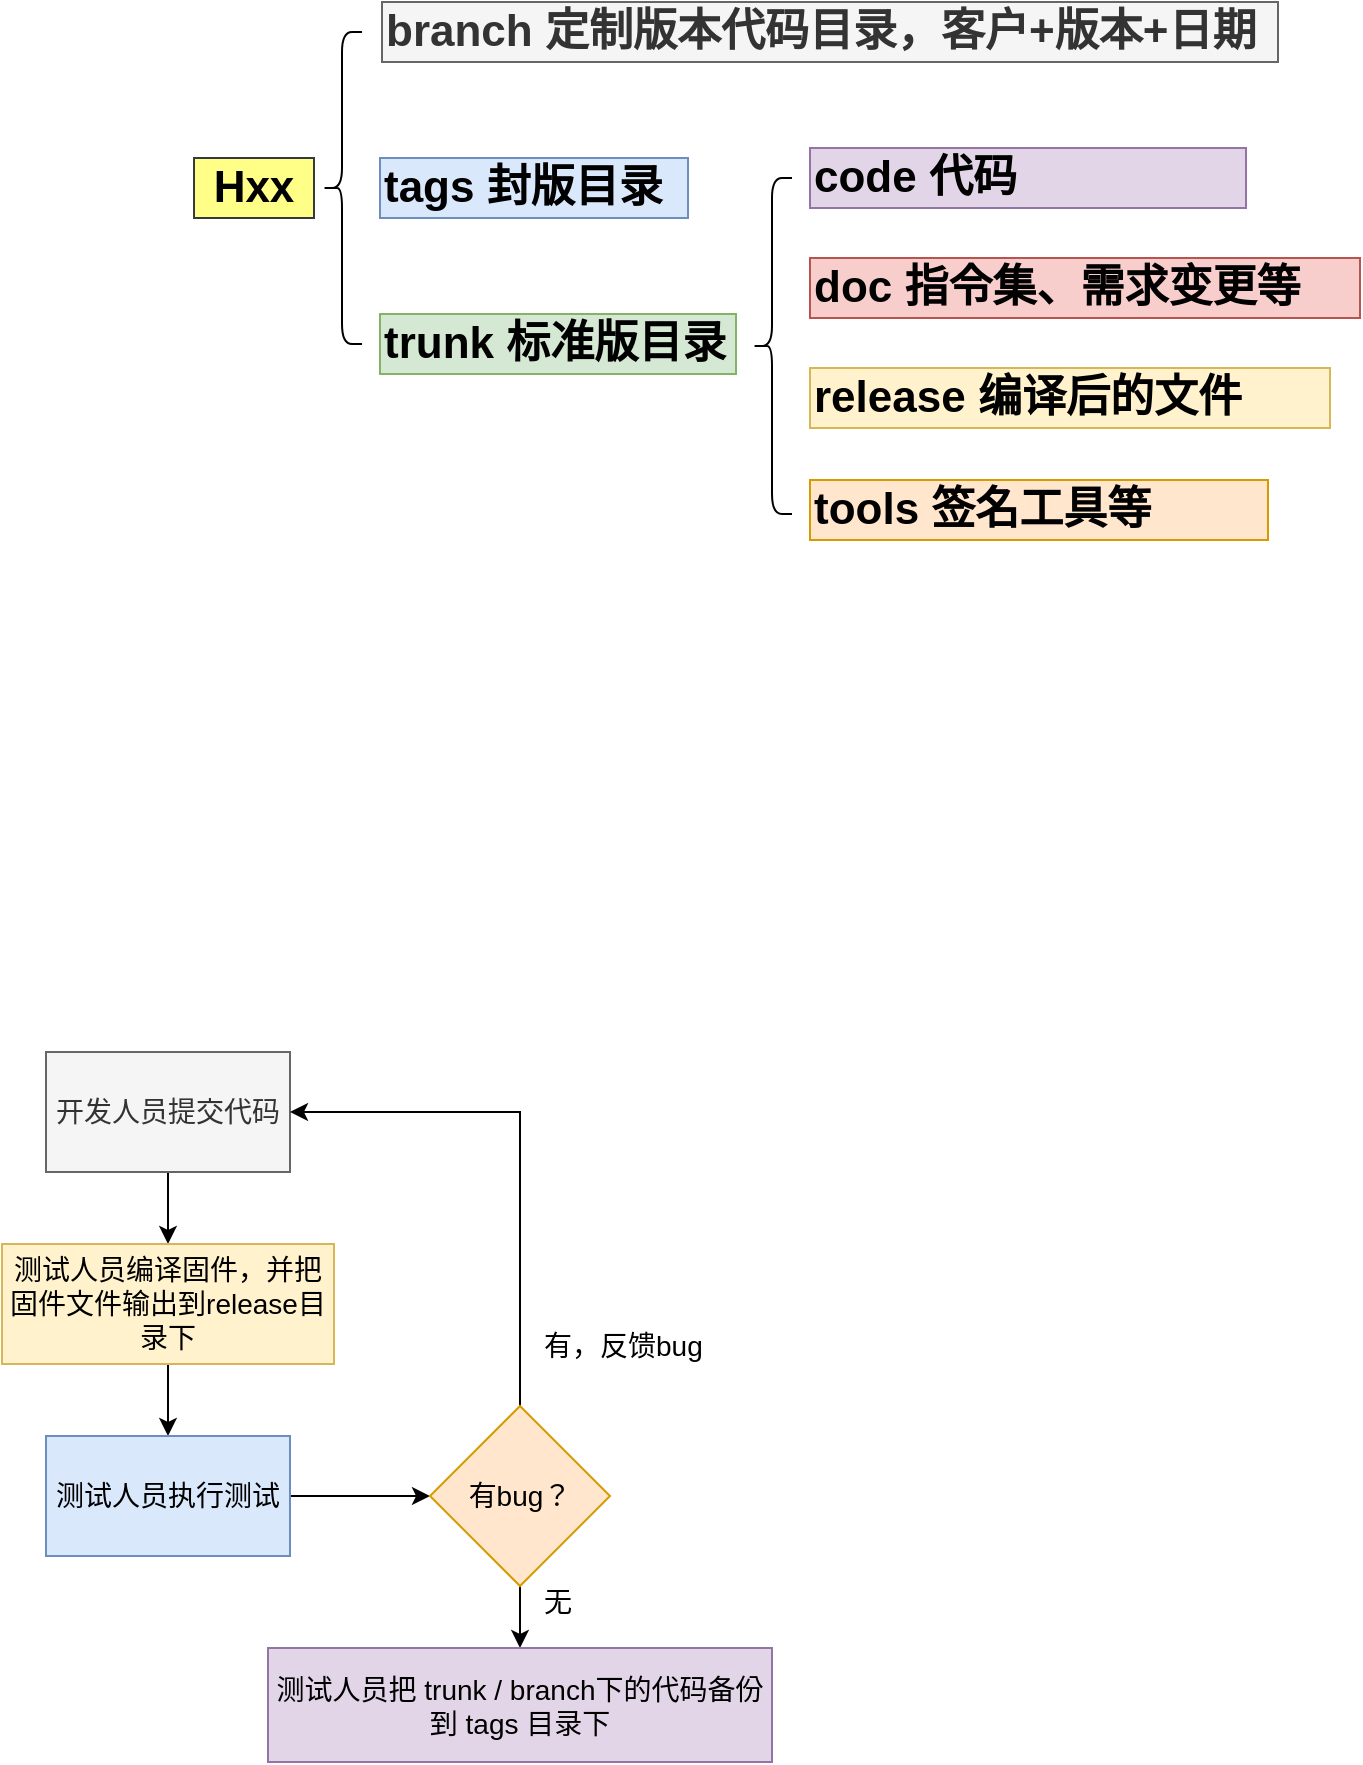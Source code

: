 <mxfile version="10.6.7" type="github"><diagram id="KJKv3AtbUAgoudUhzCSA" name="Page-1"><mxGraphModel dx="725" dy="373" grid="0" gridSize="10" guides="1" tooltips="1" connect="1" arrows="1" fold="1" page="1" pageScale="1" pageWidth="1654" pageHeight="1169" math="0" shadow="0"><root><mxCell id="0"/><mxCell id="1" parent="0"/><mxCell id="JZqF7rIs07gc8GJaisFe-1" value="Hxx" style="rounded=0;whiteSpace=wrap;html=1;fontSize=22;verticalAlign=middle;align=center;fontStyle=1;fillColor=#ffff88;strokeColor=#36393d;" parent="1" vertex="1"><mxGeometry x="216" y="258" width="60" height="30" as="geometry"/></mxCell><mxCell id="JZqF7rIs07gc8GJaisFe-2" value="" style="shape=curlyBracket;whiteSpace=wrap;html=1;rounded=1;fontSize=22;fontStyle=1;fillColor=none;" parent="1" vertex="1"><mxGeometry x="280" y="195" width="20" height="156" as="geometry"/></mxCell><mxCell id="JZqF7rIs07gc8GJaisFe-4" value="branch&amp;nbsp;&lt;span&gt;定制版本代码目录，&lt;/span&gt;&lt;span&gt;客户&lt;/span&gt;&lt;span&gt;+&lt;/span&gt;&lt;span&gt;版本&lt;/span&gt;&lt;span&gt;+&lt;/span&gt;&lt;span&gt;日期&amp;nbsp;&lt;/span&gt;" style="rounded=0;whiteSpace=wrap;html=1;strokeColor=#666666;fontSize=22;verticalAlign=middle;align=left;fontStyle=1;fillColor=#f5f5f5;fontColor=#333333;" parent="1" vertex="1"><mxGeometry x="310" y="180" width="448" height="30" as="geometry"/></mxCell><mxCell id="JZqF7rIs07gc8GJaisFe-5" value="tags 封版目录&lt;br&gt;" style="rounded=0;whiteSpace=wrap;html=1;strokeColor=#6c8ebf;fontSize=22;verticalAlign=middle;align=left;fontStyle=1;fillColor=#dae8fc;" parent="1" vertex="1"><mxGeometry x="309" y="258" width="154" height="30" as="geometry"/></mxCell><mxCell id="JZqF7rIs07gc8GJaisFe-6" value="trunk&amp;nbsp;&lt;span&gt;标准版目录&lt;/span&gt;&lt;br&gt;" style="rounded=0;whiteSpace=wrap;html=1;strokeColor=#82b366;fontSize=22;verticalAlign=middle;align=left;fontStyle=1;fillColor=#d5e8d4;" parent="1" vertex="1"><mxGeometry x="309" y="336" width="178" height="30" as="geometry"/></mxCell><mxCell id="JZqF7rIs07gc8GJaisFe-7" value="" style="shape=curlyBracket;whiteSpace=wrap;html=1;rounded=1;fontSize=22;fontStyle=1;fillColor=none;" parent="1" vertex="1"><mxGeometry x="495" y="268" width="20" height="168" as="geometry"/></mxCell><mxCell id="JZqF7rIs07gc8GJaisFe-10" value="code 代码&lt;br&gt;" style="rounded=0;whiteSpace=wrap;html=1;strokeColor=#9673a6;fontSize=22;verticalAlign=middle;align=left;fontStyle=1;fillColor=#e1d5e7;" parent="1" vertex="1"><mxGeometry x="524" y="253" width="218" height="30" as="geometry"/></mxCell><mxCell id="JZqF7rIs07gc8GJaisFe-11" value="doc&amp;nbsp;&lt;span&gt;指令集、需求变更等&lt;/span&gt;" style="rounded=0;whiteSpace=wrap;html=1;strokeColor=#b85450;fontSize=22;verticalAlign=middle;align=left;fontStyle=1;fillColor=#f8cecc;" parent="1" vertex="1"><mxGeometry x="524" y="308" width="275" height="30" as="geometry"/></mxCell><mxCell id="JZqF7rIs07gc8GJaisFe-12" value="release 编译&lt;span&gt;后的文件&lt;/span&gt;" style="rounded=0;whiteSpace=wrap;html=1;strokeColor=#d6b656;fontSize=22;verticalAlign=middle;align=left;fontStyle=1;fillColor=#fff2cc;" parent="1" vertex="1"><mxGeometry x="524" y="363" width="260" height="30" as="geometry"/></mxCell><mxCell id="JZqF7rIs07gc8GJaisFe-13" value="tools&amp;nbsp;&lt;span&gt;签名工具等&lt;/span&gt;" style="rounded=0;whiteSpace=wrap;html=1;strokeColor=#d79b00;fontSize=22;verticalAlign=middle;align=left;fontStyle=1;fillColor=#ffe6cc;" parent="1" vertex="1"><mxGeometry x="524" y="419" width="229" height="30" as="geometry"/></mxCell><mxCell id="OIc1dpXHQYsZH7qBaoRb-16" style="edgeStyle=none;rounded=0;orthogonalLoop=1;jettySize=auto;html=1;exitX=0.5;exitY=1;exitDx=0;exitDy=0;fontSize=14;" edge="1" parent="1" source="JZqF7rIs07gc8GJaisFe-14" target="OIc1dpXHQYsZH7qBaoRb-1"><mxGeometry relative="1" as="geometry"/></mxCell><mxCell id="JZqF7rIs07gc8GJaisFe-14" value="开发人员提交代码" style="rounded=0;whiteSpace=wrap;html=1;fontSize=14;align=center;fillColor=#f5f5f5;strokeColor=#666666;fontColor=#333333;" parent="1" vertex="1"><mxGeometry x="142" y="705" width="122" height="60" as="geometry"/></mxCell><mxCell id="OIc1dpXHQYsZH7qBaoRb-17" style="edgeStyle=none;rounded=0;orthogonalLoop=1;jettySize=auto;html=1;exitX=0.5;exitY=1;exitDx=0;exitDy=0;fontSize=14;" edge="1" parent="1" source="OIc1dpXHQYsZH7qBaoRb-1" target="JZqF7rIs07gc8GJaisFe-15"><mxGeometry relative="1" as="geometry"/></mxCell><mxCell id="OIc1dpXHQYsZH7qBaoRb-1" value="测试人员编译固件，并把固件文件输出到release目录下&lt;br&gt;" style="rounded=0;whiteSpace=wrap;html=1;fontSize=14;align=center;fillColor=#fff2cc;strokeColor=#d6b656;" vertex="1" parent="1"><mxGeometry x="120" y="801" width="166" height="60" as="geometry"/></mxCell><mxCell id="JZqF7rIs07gc8GJaisFe-24" value="" style="edgeStyle=orthogonalEdgeStyle;rounded=0;orthogonalLoop=1;jettySize=auto;html=1;fontSize=14;" parent="1" source="JZqF7rIs07gc8GJaisFe-15" target="JZqF7rIs07gc8GJaisFe-23" edge="1"><mxGeometry relative="1" as="geometry"/></mxCell><mxCell id="JZqF7rIs07gc8GJaisFe-15" value="测试人员执行测试" style="rounded=0;whiteSpace=wrap;html=1;fontSize=14;align=center;fillColor=#dae8fc;strokeColor=#6c8ebf;" parent="1" vertex="1"><mxGeometry x="142" y="897" width="122" height="60" as="geometry"/></mxCell><mxCell id="JZqF7rIs07gc8GJaisFe-27" style="edgeStyle=orthogonalEdgeStyle;rounded=0;orthogonalLoop=1;jettySize=auto;html=1;exitX=0.5;exitY=0;exitDx=0;exitDy=0;entryX=1;entryY=0.5;entryDx=0;entryDy=0;fontSize=14;" parent="1" source="JZqF7rIs07gc8GJaisFe-23" target="JZqF7rIs07gc8GJaisFe-14" edge="1"><mxGeometry relative="1" as="geometry"/></mxCell><mxCell id="OIc1dpXHQYsZH7qBaoRb-18" style="edgeStyle=none;rounded=0;orthogonalLoop=1;jettySize=auto;html=1;exitX=0.5;exitY=1;exitDx=0;exitDy=0;entryX=0.5;entryY=0;entryDx=0;entryDy=0;fontSize=14;" edge="1" parent="1" source="JZqF7rIs07gc8GJaisFe-23" target="JZqF7rIs07gc8GJaisFe-31"><mxGeometry relative="1" as="geometry"/></mxCell><mxCell id="JZqF7rIs07gc8GJaisFe-23" value="有bug？" style="rhombus;whiteSpace=wrap;html=1;fontSize=14;align=center;fillColor=#ffe6cc;strokeColor=#d79b00;" parent="1" vertex="1"><mxGeometry x="334" y="882" width="90" height="90" as="geometry"/></mxCell><mxCell id="JZqF7rIs07gc8GJaisFe-28" value="有，反馈bug" style="text;html=1;resizable=0;points=[];autosize=1;align=left;verticalAlign=top;spacingTop=-4;fontSize=14;" parent="1" vertex="1"><mxGeometry x="389" y="841" width="113" height="21" as="geometry"/></mxCell><mxCell id="JZqF7rIs07gc8GJaisFe-31" value="测试人员把 trunk / branch下的代码备份到 tags 目录下" style="rounded=0;whiteSpace=wrap;html=1;fontSize=14;align=center;fillColor=#e1d5e7;strokeColor=#9673a6;" parent="1" vertex="1"><mxGeometry x="253" y="1003" width="252" height="57" as="geometry"/></mxCell><mxCell id="JZqF7rIs07gc8GJaisFe-33" value="无" style="text;html=1;resizable=0;points=[];autosize=1;align=left;verticalAlign=top;spacingTop=-4;fontSize=14;" parent="1" vertex="1"><mxGeometry x="389" y="969" width="28" height="21" as="geometry"/></mxCell></root></mxGraphModel></diagram></mxfile>
